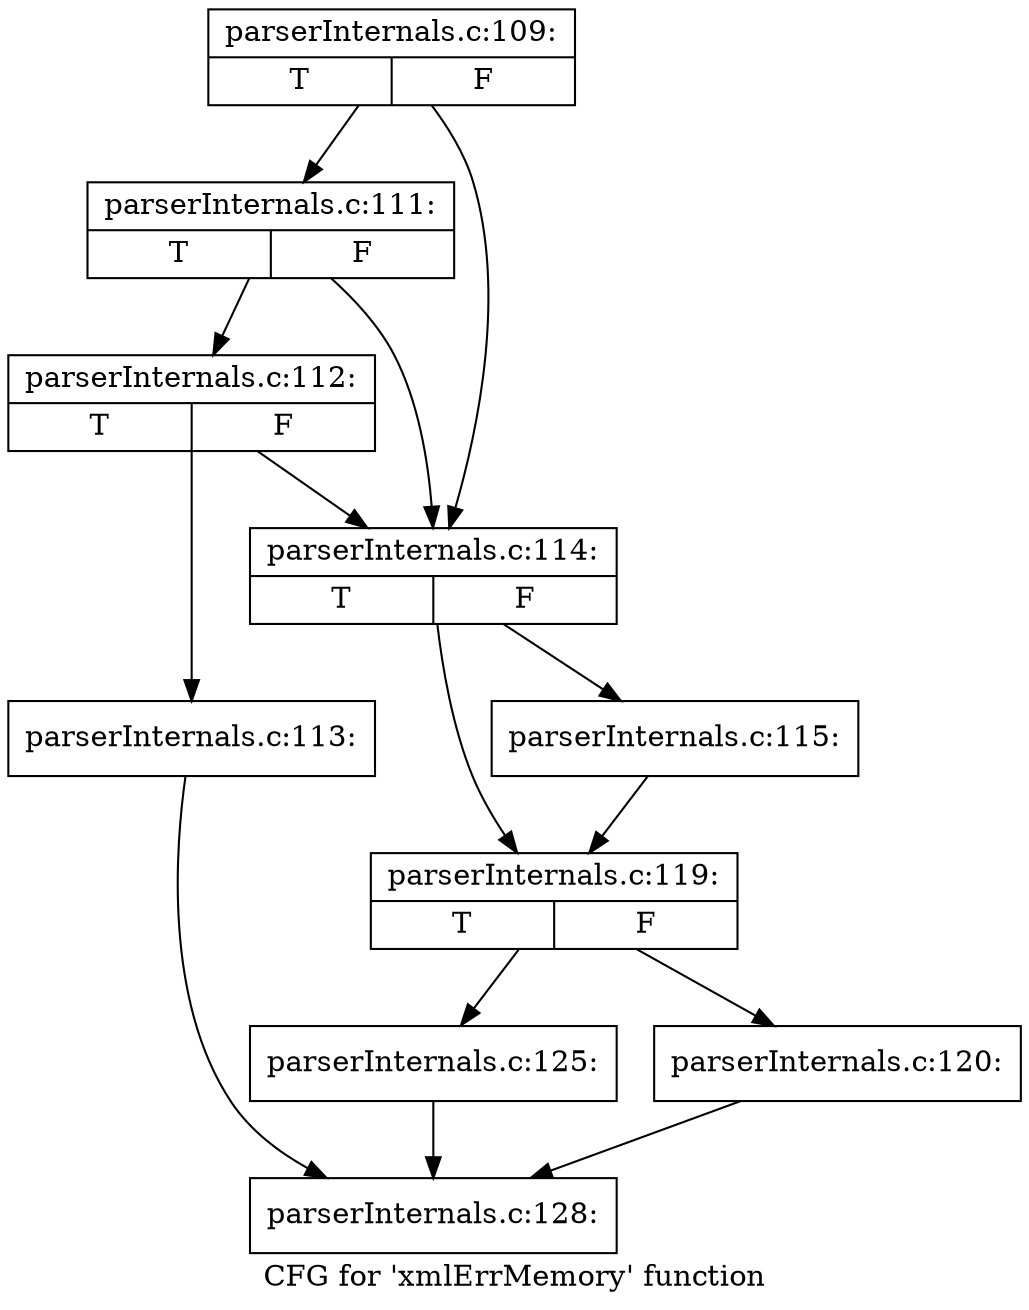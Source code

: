 digraph "CFG for 'xmlErrMemory' function" {
	label="CFG for 'xmlErrMemory' function";

	Node0x4e18f50 [shape=record,label="{parserInternals.c:109:|{<s0>T|<s1>F}}"];
	Node0x4e18f50 -> Node0x4e42a30;
	Node0x4e18f50 -> Node0x4e42960;
	Node0x4e42a30 [shape=record,label="{parserInternals.c:111:|{<s0>T|<s1>F}}"];
	Node0x4e42a30 -> Node0x4e429b0;
	Node0x4e42a30 -> Node0x4e42960;
	Node0x4e429b0 [shape=record,label="{parserInternals.c:112:|{<s0>T|<s1>F}}"];
	Node0x4e429b0 -> Node0x4e42910;
	Node0x4e429b0 -> Node0x4e42960;
	Node0x4e42910 [shape=record,label="{parserInternals.c:113:}"];
	Node0x4e42910 -> Node0x4e57d40;
	Node0x4e42960 [shape=record,label="{parserInternals.c:114:|{<s0>T|<s1>F}}"];
	Node0x4e42960 -> Node0x4e0c610;
	Node0x4e42960 -> Node0x4e0c660;
	Node0x4e0c610 [shape=record,label="{parserInternals.c:115:}"];
	Node0x4e0c610 -> Node0x4e0c660;
	Node0x4e0c660 [shape=record,label="{parserInternals.c:119:|{<s0>T|<s1>F}}"];
	Node0x4e0c660 -> Node0x4e57cf0;
	Node0x4e0c660 -> Node0x4e57d90;
	Node0x4e57cf0 [shape=record,label="{parserInternals.c:120:}"];
	Node0x4e57cf0 -> Node0x4e57d40;
	Node0x4e57d90 [shape=record,label="{parserInternals.c:125:}"];
	Node0x4e57d90 -> Node0x4e57d40;
	Node0x4e57d40 [shape=record,label="{parserInternals.c:128:}"];
}
